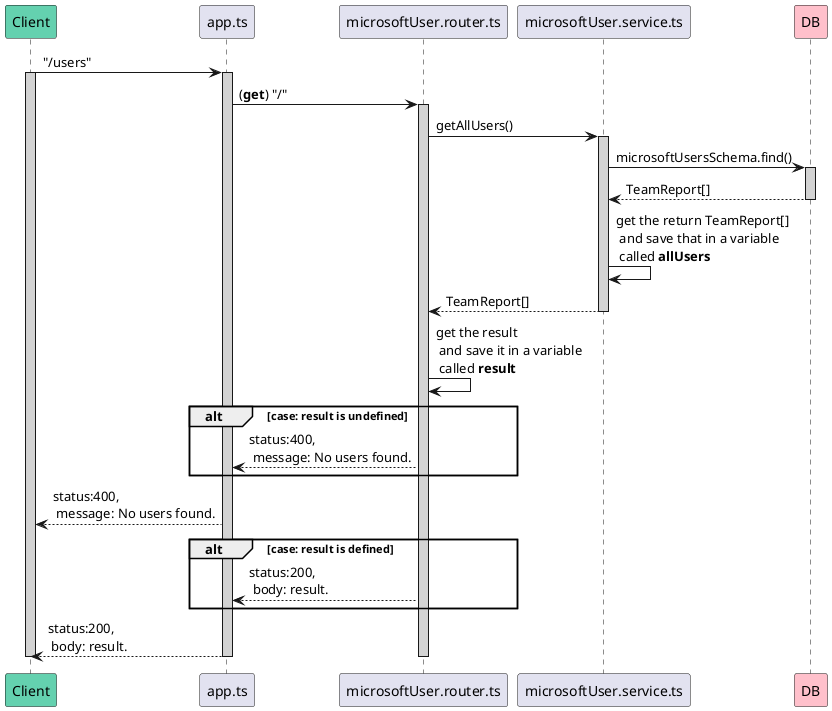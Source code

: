 @startuml get all users
participant Client #64D1AF
participant app.ts
participant microsoftUser.router.ts
participant microsoftUser.service.ts
participant DB #FFC0CB

Client -> app.ts : "/users"
activate Client #D3D3D3
    activate app.ts #D3D3D3
        app.ts -> microsoftUser.router.ts : (**get**) "/"
        activate microsoftUser.router.ts #D3D3D3
            microsoftUser.router.ts -> microsoftUser.service.ts : getAllUsers()
            activate microsoftUser.service.ts #D3D3D3
                microsoftUser.service.ts -> DB :microsoftUsersSchema.find()
                activate DB #D3D3D3
                    microsoftUser.service.ts <-- DB :TeamReport[]
                deactivate DB
                microsoftUser.service.ts -> microsoftUser.service.ts : get the return TeamReport[]\n and save that in a variable\n called **allUsers**
                microsoftUser.router.ts <-- microsoftUser.service.ts : TeamReport[]
            deactivate microsoftUser.service.ts
            microsoftUser.router.ts -> microsoftUser.router.ts : get the result\n and save it in a variable\n called **result**
            alt case: **result** is undefined
                app.ts <-- microsoftUser.router.ts : status:400,\n message: No users found. 
            end
            Client <-- app.ts: status:400,\n message: No users found.
            alt case: **result** is defined
                app.ts <-- microsoftUser.router.ts : status:200,\n body: result. 
            end
            Client <-- app.ts:  status:200,\n body: result.
        deactivate microsoftUser.router.ts


    deactivate app.ts
deactivate Client
@enduml